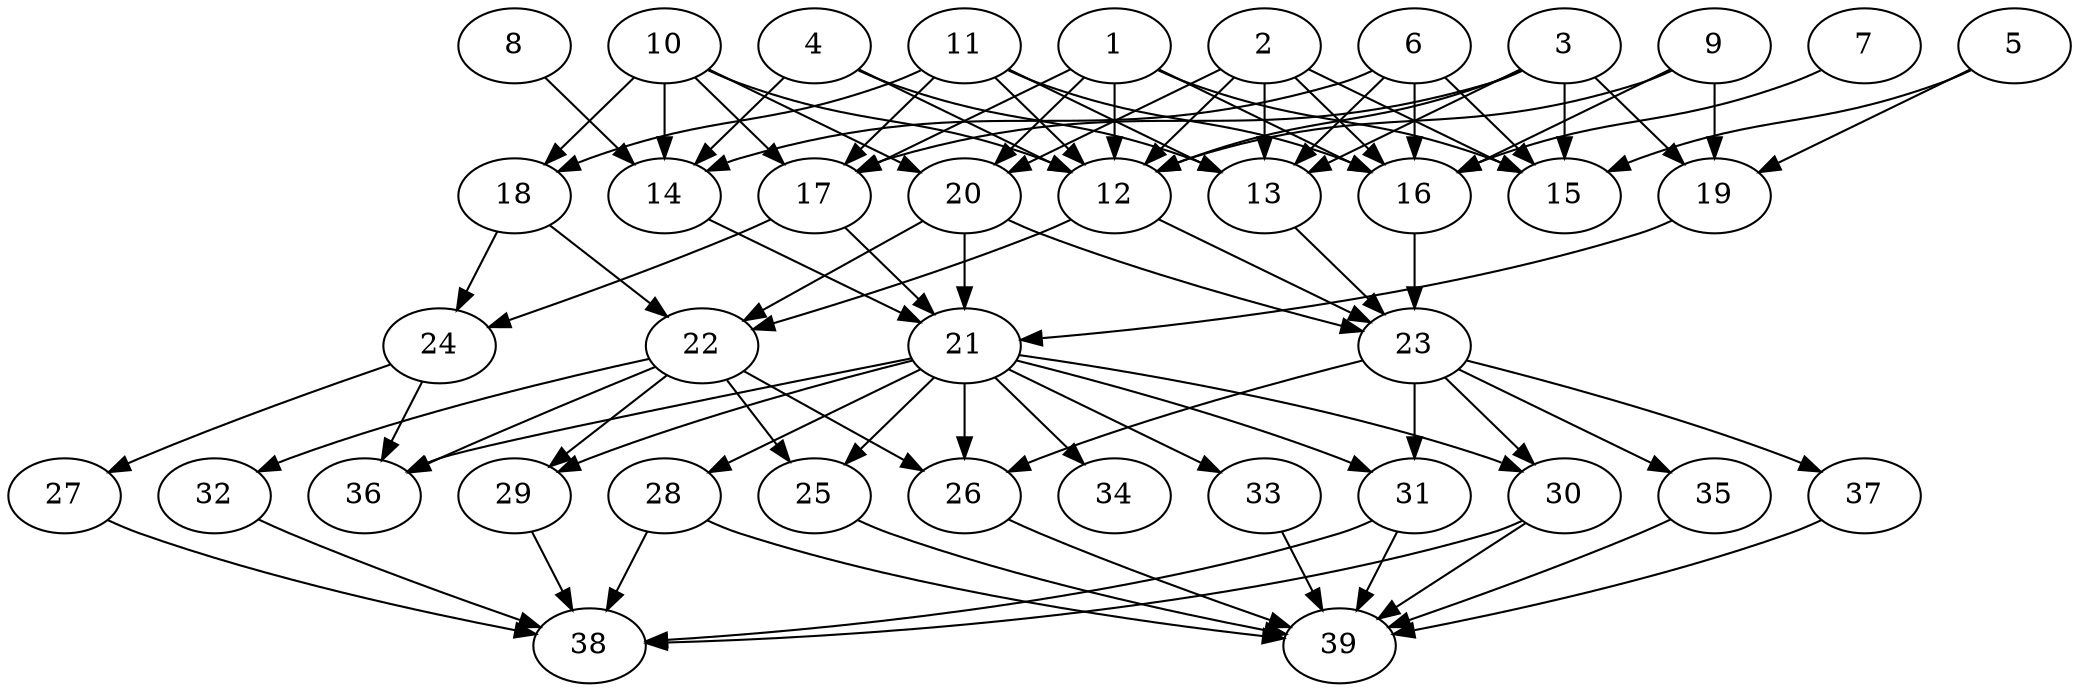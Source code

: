 // DAG (tier=3-complex, mode=compute, n=39, ccr=0.486, fat=0.717, density=0.610, regular=0.235, jump=0.300, mindata=1048576, maxdata=16777216)
// DAG automatically generated by daggen at Sun Aug 24 16:33:34 2025
// /home/ermia/Project/Environments/daggen/bin/daggen --dot --ccr 0.486 --fat 0.717 --regular 0.235 --density 0.610 --jump 0.300 --mindata 1048576 --maxdata 16777216 -n 39 
digraph G {
  1 [size="2361733769884336128000", alpha="0.16", expect_size="1180866884942168064000"]
  1 -> 12 [size ="1418765480755200"]
  1 -> 15 [size ="1418765480755200"]
  1 -> 16 [size ="1418765480755200"]
  1 -> 17 [size ="1418765480755200"]
  1 -> 20 [size ="1418765480755200"]
  2 [size="56227637290456536", alpha="0.07", expect_size="28113818645228268"]
  2 -> 12 [size ="2172250711130112"]
  2 -> 13 [size ="2172250711130112"]
  2 -> 15 [size ="2172250711130112"]
  2 -> 16 [size ="2172250711130112"]
  2 -> 20 [size ="2172250711130112"]
  3 [size="87511750027909376", alpha="0.18", expect_size="43755875013954688"]
  3 -> 12 [size ="1678163981631488"]
  3 -> 13 [size ="1678163981631488"]
  3 -> 15 [size ="1678163981631488"]
  3 -> 17 [size ="1678163981631488"]
  3 -> 19 [size ="1678163981631488"]
  4 [size="928856518698433792", alpha="0.07", expect_size="464428259349216896"]
  4 -> 12 [size ="2218389565079552"]
  4 -> 13 [size ="2218389565079552"]
  4 -> 14 [size ="2218389565079552"]
  5 [size="2006370271470058240", alpha="0.07", expect_size="1003185135735029120"]
  5 -> 15 [size ="1610285790003200"]
  5 -> 19 [size ="1610285790003200"]
  6 [size="10347698356127850", alpha="0.01", expect_size="5173849178063925"]
  6 -> 13 [size ="196264645885952"]
  6 -> 14 [size ="196264645885952"]
  6 -> 15 [size ="196264645885952"]
  6 -> 16 [size ="196264645885952"]
  7 [size="1621975935725261029376", alpha="0.20", expect_size="810987967862630514688"]
  7 -> 16 [size ="1104382691115008"]
  8 [size="90740805158526144", alpha="0.11", expect_size="45370402579263072"]
  8 -> 14 [size ="1437811303514112"]
  9 [size="10840208652526826", alpha="0.06", expect_size="5420104326263413"]
  9 -> 12 [size ="319034608320512"]
  9 -> 16 [size ="319034608320512"]
  9 -> 19 [size ="319034608320512"]
  10 [size="2388529970276347150336", alpha="0.13", expect_size="1194264985138173575168"]
  10 -> 12 [size ="1429476818812928"]
  10 -> 14 [size ="1429476818812928"]
  10 -> 17 [size ="1429476818812928"]
  10 -> 18 [size ="1429476818812928"]
  10 -> 20 [size ="1429476818812928"]
  11 [size="7615657345676289", alpha="0.06", expect_size="3807828672838144"]
  11 -> 12 [size ="243435466391552"]
  11 -> 13 [size ="243435466391552"]
  11 -> 16 [size ="243435466391552"]
  11 -> 17 [size ="243435466391552"]
  11 -> 18 [size ="243435466391552"]
  12 [size="11002270209481232", alpha="0.05", expect_size="5501135104740616"]
  12 -> 22 [size ="485674239131648"]
  12 -> 23 [size ="485674239131648"]
  13 [size="2253100122438922752", alpha="0.17", expect_size="1126550061219461376"]
  13 -> 23 [size ="845753559810048"]
  14 [size="847212711993619968", alpha="0.07", expect_size="423606355996809984"]
  14 -> 21 [size ="1094203660566528"]
  15 [size="2191149947905740800", alpha="0.13", expect_size="1095574973952870400"]
  16 [size="187155530003087622144", alpha="0.13", expect_size="93577765001543811072"]
  16 -> 23 [size ="261753057312768"]
  17 [size="90020399738972416", alpha="0.15", expect_size="45010199869486208"]
  17 -> 21 [size ="2198517598650368"]
  17 -> 24 [size ="2198517598650368"]
  18 [size="13304235805854662656", alpha="0.07", expect_size="6652117902927331328"]
  18 -> 22 [size ="44917606842368"]
  18 -> 24 [size ="44917606842368"]
  19 [size="53665370432008280", alpha="0.09", expect_size="26832685216004140"]
  19 -> 21 [size ="21690121715712"]
  20 [size="64628735735146479616", alpha="0.16", expect_size="32314367867573239808"]
  20 -> 21 [size ="128836947673088"]
  20 -> 22 [size ="128836947673088"]
  20 -> 23 [size ="128836947673088"]
  21 [size="2617158670239434", alpha="0.17", expect_size="1308579335119717"]
  21 -> 25 [size ="91684431986688"]
  21 -> 26 [size ="91684431986688"]
  21 -> 28 [size ="91684431986688"]
  21 -> 29 [size ="91684431986688"]
  21 -> 30 [size ="91684431986688"]
  21 -> 31 [size ="91684431986688"]
  21 -> 33 [size ="91684431986688"]
  21 -> 34 [size ="91684431986688"]
  21 -> 36 [size ="91684431986688"]
  22 [size="1088688101429315072", alpha="0.08", expect_size="544344050714657536"]
  22 -> 25 [size ="677515731402752"]
  22 -> 26 [size ="677515731402752"]
  22 -> 29 [size ="677515731402752"]
  22 -> 32 [size ="677515731402752"]
  22 -> 36 [size ="677515731402752"]
  23 [size="2631089721729214464", alpha="0.02", expect_size="1315544860864607232"]
  23 -> 26 [size ="1453227719524352"]
  23 -> 30 [size ="1453227719524352"]
  23 -> 31 [size ="1453227719524352"]
  23 -> 35 [size ="1453227719524352"]
  23 -> 37 [size ="1453227719524352"]
  24 [size="858878801275267", alpha="0.01", expect_size="429439400637633"]
  24 -> 27 [size ="33319962017792"]
  24 -> 36 [size ="33319962017792"]
  25 [size="84871400259191232", alpha="0.20", expect_size="42435700129595616"]
  25 -> 39 [size ="1871365032378368"]
  26 [size="5218809553984141", alpha="0.07", expect_size="2609404776992070"]
  26 -> 39 [size ="250627749838848"]
  27 [size="795489133456801", alpha="0.07", expect_size="397744566728400"]
  27 -> 38 [size ="97944455872512"]
  28 [size="151761965382784516096", alpha="0.08", expect_size="75880982691392258048"]
  28 -> 38 [size ="227613813506048"]
  28 -> 39 [size ="227613813506048"]
  29 [size="3426102171275521687552", alpha="0.08", expect_size="1713051085637760843776"]
  29 -> 38 [size ="1818124114460672"]
  30 [size="4791842356834470", alpha="0.20", expect_size="2395921178417235"]
  30 -> 38 [size ="149529319964672"]
  30 -> 39 [size ="149529319964672"]
  31 [size="123359102532236688", alpha="0.01", expect_size="61679551266118344"]
  31 -> 38 [size ="2123125487566848"]
  31 -> 39 [size ="2123125487566848"]
  32 [size="360244424397774848", alpha="0.02", expect_size="180122212198887424"]
  32 -> 38 [size ="153809523310592"]
  33 [size="1548537536745814016", alpha="0.15", expect_size="774268768372907008"]
  33 -> 39 [size ="574137546309632"]
  34 [size="115434044844721136", alpha="0.06", expect_size="57717022422360568"]
  35 [size="593978379142583812096", alpha="0.15", expect_size="296989189571291906048"]
  35 -> 39 [size ="565288839938048"]
  36 [size="22315668179522748", alpha="0.06", expect_size="11157834089761374"]
  37 [size="18485552506696028", alpha="0.14", expect_size="9242776253348014"]
  37 -> 39 [size ="599251151224832"]
  38 [size="60556922203170752", alpha="0.16", expect_size="30278461101585376"]
  39 [size="1105009117034938880", alpha="0.13", expect_size="552504558517469440"]
}